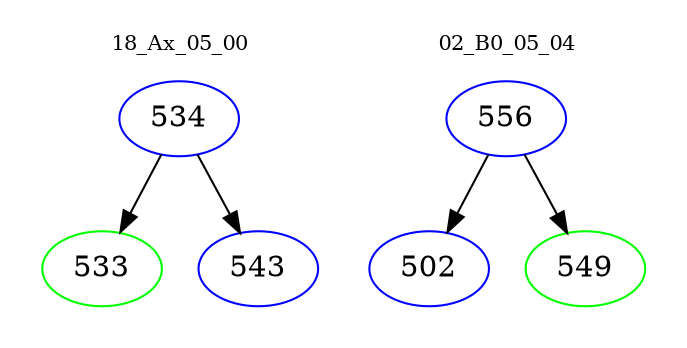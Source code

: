 digraph{
subgraph cluster_0 {
color = white
label = "18_Ax_05_00";
fontsize=10;
T0_534 [label="534", color="blue"]
T0_534 -> T0_533 [color="black"]
T0_533 [label="533", color="green"]
T0_534 -> T0_543 [color="black"]
T0_543 [label="543", color="blue"]
}
subgraph cluster_1 {
color = white
label = "02_B0_05_04";
fontsize=10;
T1_556 [label="556", color="blue"]
T1_556 -> T1_502 [color="black"]
T1_502 [label="502", color="blue"]
T1_556 -> T1_549 [color="black"]
T1_549 [label="549", color="green"]
}
}
